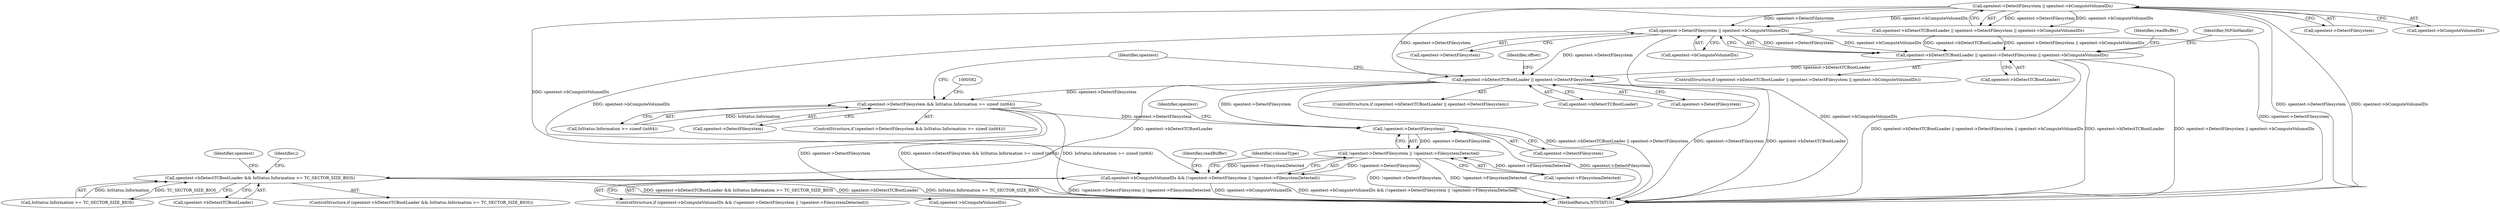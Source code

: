 digraph "0_VeraCrypt_f30f9339c9a0b9bbcc6f5ad38804af39db1f479e@API" {
"1000470" [label="(Call,opentest->DetectFilesystem || opentest->bComputeVolumeIDs)"];
"1000402" [label="(Call,opentest->DetectFilesystem || opentest->bComputeVolumeIDs)"];
"1000466" [label="(Call,opentest->bDetectTCBootLoader || opentest->DetectFilesystem || opentest->bComputeVolumeIDs)"];
"1000493" [label="(Call,opentest->bDetectTCBootLoader || opentest->DetectFilesystem)"];
"1000526" [label="(Call,opentest->bDetectTCBootLoader && IoStatus.Information >= TC_SECTOR_SIZE_BIOS)"];
"1000567" [label="(Call,opentest->DetectFilesystem && IoStatus.Information >= sizeof (int64))"];
"1000621" [label="(Call,!opentest->DetectFilesystem)"];
"1000620" [label="(Call,!opentest->DetectFilesystem || !opentest->FilesystemDetected)"];
"1000616" [label="(Call,opentest->bComputeVolumeIDs && (!opentest->DetectFilesystem || !opentest->FilesystemDetected))"];
"1000621" [label="(Call,!opentest->DetectFilesystem)"];
"1000530" [label="(Call,IoStatus.Information >= TC_SECTOR_SIZE_BIOS)"];
"1000503" [label="(Identifier,offset)"];
"1000567" [label="(Call,opentest->DetectFilesystem && IoStatus.Information >= sizeof (int64))"];
"1000470" [label="(Call,opentest->DetectFilesystem || opentest->bComputeVolumeIDs)"];
"1000566" [label="(ControlStructure,if (opentest->DetectFilesystem && IoStatus.Information >= sizeof (int64)))"];
"1000398" [label="(Call,opentest->bDetectTCBootLoader || opentest->DetectFilesystem || opentest->bComputeVolumeIDs)"];
"1000617" [label="(Call,opentest->bComputeVolumeIDs)"];
"1000615" [label="(ControlStructure,if (opentest->bComputeVolumeIDs && (!opentest->DetectFilesystem || !opentest->FilesystemDetected)))"];
"1000633" [label="(Identifier,volumeType)"];
"1000492" [label="(ControlStructure,if (opentest->bDetectTCBootLoader || opentest->DetectFilesystem))"];
"1000526" [label="(Call,opentest->bDetectTCBootLoader && IoStatus.Information >= TC_SECTOR_SIZE_BIOS)"];
"1000569" [label="(Identifier,opentest)"];
"1000467" [label="(Call,opentest->bDetectTCBootLoader)"];
"1000525" [label="(ControlStructure,if (opentest->bDetectTCBootLoader && IoStatus.Information >= TC_SECTOR_SIZE_BIOS))"];
"1000494" [label="(Call,opentest->bDetectTCBootLoader)"];
"1000625" [label="(Call,!opentest->FilesystemDetected)"];
"1000497" [label="(Call,opentest->DetectFilesystem)"];
"1003125" [label="(MethodReturn,NTSTATUS)"];
"1000622" [label="(Call,opentest->DetectFilesystem)"];
"1000627" [label="(Identifier,opentest)"];
"1000692" [label="(Identifier,readBuffer)"];
"1000480" [label="(Identifier,readBuffer)"];
"1000403" [label="(Call,opentest->DetectFilesystem)"];
"1000406" [label="(Call,opentest->bComputeVolumeIDs)"];
"1000618" [label="(Identifier,opentest)"];
"1000527" [label="(Call,opentest->bDetectTCBootLoader)"];
"1000474" [label="(Call,opentest->bComputeVolumeIDs)"];
"1000694" [label="(Identifier,NtFileHandle)"];
"1000402" [label="(Call,opentest->DetectFilesystem || opentest->bComputeVolumeIDs)"];
"1000465" [label="(ControlStructure,if (opentest->bDetectTCBootLoader || opentest->DetectFilesystem || opentest->bComputeVolumeIDs))"];
"1000616" [label="(Call,opentest->bComputeVolumeIDs && (!opentest->DetectFilesystem || !opentest->FilesystemDetected))"];
"1000466" [label="(Call,opentest->bDetectTCBootLoader || opentest->DetectFilesystem || opentest->bComputeVolumeIDs)"];
"1000538" [label="(Identifier,i)"];
"1000471" [label="(Call,opentest->DetectFilesystem)"];
"1000568" [label="(Call,opentest->DetectFilesystem)"];
"1000620" [label="(Call,!opentest->DetectFilesystem || !opentest->FilesystemDetected)"];
"1000571" [label="(Call,IoStatus.Information >= sizeof (int64))"];
"1000493" [label="(Call,opentest->bDetectTCBootLoader || opentest->DetectFilesystem)"];
"1000470" -> "1000466"  [label="AST: "];
"1000470" -> "1000471"  [label="CFG: "];
"1000470" -> "1000474"  [label="CFG: "];
"1000471" -> "1000470"  [label="AST: "];
"1000474" -> "1000470"  [label="AST: "];
"1000466" -> "1000470"  [label="CFG: "];
"1000470" -> "1003125"  [label="DDG: opentest->bComputeVolumeIDs"];
"1000470" -> "1003125"  [label="DDG: opentest->DetectFilesystem"];
"1000470" -> "1000466"  [label="DDG: opentest->DetectFilesystem"];
"1000470" -> "1000466"  [label="DDG: opentest->bComputeVolumeIDs"];
"1000402" -> "1000470"  [label="DDG: opentest->DetectFilesystem"];
"1000402" -> "1000470"  [label="DDG: opentest->bComputeVolumeIDs"];
"1000470" -> "1000493"  [label="DDG: opentest->DetectFilesystem"];
"1000470" -> "1000616"  [label="DDG: opentest->bComputeVolumeIDs"];
"1000402" -> "1000398"  [label="AST: "];
"1000402" -> "1000403"  [label="CFG: "];
"1000402" -> "1000406"  [label="CFG: "];
"1000403" -> "1000402"  [label="AST: "];
"1000406" -> "1000402"  [label="AST: "];
"1000398" -> "1000402"  [label="CFG: "];
"1000402" -> "1003125"  [label="DDG: opentest->DetectFilesystem"];
"1000402" -> "1003125"  [label="DDG: opentest->bComputeVolumeIDs"];
"1000402" -> "1000398"  [label="DDG: opentest->DetectFilesystem"];
"1000402" -> "1000398"  [label="DDG: opentest->bComputeVolumeIDs"];
"1000402" -> "1000493"  [label="DDG: opentest->DetectFilesystem"];
"1000402" -> "1000616"  [label="DDG: opentest->bComputeVolumeIDs"];
"1000466" -> "1000465"  [label="AST: "];
"1000466" -> "1000467"  [label="CFG: "];
"1000467" -> "1000466"  [label="AST: "];
"1000480" -> "1000466"  [label="CFG: "];
"1000694" -> "1000466"  [label="CFG: "];
"1000466" -> "1003125"  [label="DDG: opentest->bDetectTCBootLoader"];
"1000466" -> "1003125"  [label="DDG: opentest->DetectFilesystem || opentest->bComputeVolumeIDs"];
"1000466" -> "1003125"  [label="DDG: opentest->bDetectTCBootLoader || opentest->DetectFilesystem || opentest->bComputeVolumeIDs"];
"1000398" -> "1000466"  [label="DDG: opentest->bDetectTCBootLoader"];
"1000398" -> "1000466"  [label="DDG: opentest->DetectFilesystem || opentest->bComputeVolumeIDs"];
"1000466" -> "1000493"  [label="DDG: opentest->bDetectTCBootLoader"];
"1000493" -> "1000492"  [label="AST: "];
"1000493" -> "1000494"  [label="CFG: "];
"1000493" -> "1000497"  [label="CFG: "];
"1000494" -> "1000493"  [label="AST: "];
"1000497" -> "1000493"  [label="AST: "];
"1000503" -> "1000493"  [label="CFG: "];
"1000618" -> "1000493"  [label="CFG: "];
"1000493" -> "1003125"  [label="DDG: opentest->bDetectTCBootLoader"];
"1000493" -> "1003125"  [label="DDG: opentest->bDetectTCBootLoader || opentest->DetectFilesystem"];
"1000493" -> "1003125"  [label="DDG: opentest->DetectFilesystem"];
"1000493" -> "1000526"  [label="DDG: opentest->bDetectTCBootLoader"];
"1000493" -> "1000567"  [label="DDG: opentest->DetectFilesystem"];
"1000493" -> "1000621"  [label="DDG: opentest->DetectFilesystem"];
"1000526" -> "1000525"  [label="AST: "];
"1000526" -> "1000527"  [label="CFG: "];
"1000526" -> "1000530"  [label="CFG: "];
"1000527" -> "1000526"  [label="AST: "];
"1000530" -> "1000526"  [label="AST: "];
"1000538" -> "1000526"  [label="CFG: "];
"1000569" -> "1000526"  [label="CFG: "];
"1000526" -> "1003125"  [label="DDG: IoStatus.Information >= TC_SECTOR_SIZE_BIOS"];
"1000526" -> "1003125"  [label="DDG: opentest->bDetectTCBootLoader && IoStatus.Information >= TC_SECTOR_SIZE_BIOS"];
"1000526" -> "1003125"  [label="DDG: opentest->bDetectTCBootLoader"];
"1000530" -> "1000526"  [label="DDG: IoStatus.Information"];
"1000530" -> "1000526"  [label="DDG: TC_SECTOR_SIZE_BIOS"];
"1000567" -> "1000566"  [label="AST: "];
"1000567" -> "1000568"  [label="CFG: "];
"1000567" -> "1000571"  [label="CFG: "];
"1000568" -> "1000567"  [label="AST: "];
"1000571" -> "1000567"  [label="AST: "];
"1000582" -> "1000567"  [label="CFG: "];
"1000618" -> "1000567"  [label="CFG: "];
"1000567" -> "1003125"  [label="DDG: IoStatus.Information >= sizeof (int64)"];
"1000567" -> "1003125"  [label="DDG: opentest->DetectFilesystem"];
"1000567" -> "1003125"  [label="DDG: opentest->DetectFilesystem && IoStatus.Information >= sizeof (int64)"];
"1000571" -> "1000567"  [label="DDG: IoStatus.Information"];
"1000567" -> "1000621"  [label="DDG: opentest->DetectFilesystem"];
"1000621" -> "1000620"  [label="AST: "];
"1000621" -> "1000622"  [label="CFG: "];
"1000622" -> "1000621"  [label="AST: "];
"1000627" -> "1000621"  [label="CFG: "];
"1000620" -> "1000621"  [label="CFG: "];
"1000621" -> "1003125"  [label="DDG: opentest->DetectFilesystem"];
"1000621" -> "1000620"  [label="DDG: opentest->DetectFilesystem"];
"1000620" -> "1000616"  [label="AST: "];
"1000620" -> "1000625"  [label="CFG: "];
"1000625" -> "1000620"  [label="AST: "];
"1000616" -> "1000620"  [label="CFG: "];
"1000620" -> "1003125"  [label="DDG: !opentest->DetectFilesystem"];
"1000620" -> "1003125"  [label="DDG: !opentest->FilesystemDetected"];
"1000620" -> "1000616"  [label="DDG: !opentest->DetectFilesystem"];
"1000620" -> "1000616"  [label="DDG: !opentest->FilesystemDetected"];
"1000625" -> "1000620"  [label="DDG: opentest->FilesystemDetected"];
"1000616" -> "1000615"  [label="AST: "];
"1000616" -> "1000617"  [label="CFG: "];
"1000617" -> "1000616"  [label="AST: "];
"1000633" -> "1000616"  [label="CFG: "];
"1000692" -> "1000616"  [label="CFG: "];
"1000616" -> "1003125"  [label="DDG: opentest->bComputeVolumeIDs"];
"1000616" -> "1003125"  [label="DDG: opentest->bComputeVolumeIDs && (!opentest->DetectFilesystem || !opentest->FilesystemDetected)"];
"1000616" -> "1003125"  [label="DDG: !opentest->DetectFilesystem || !opentest->FilesystemDetected"];
}
